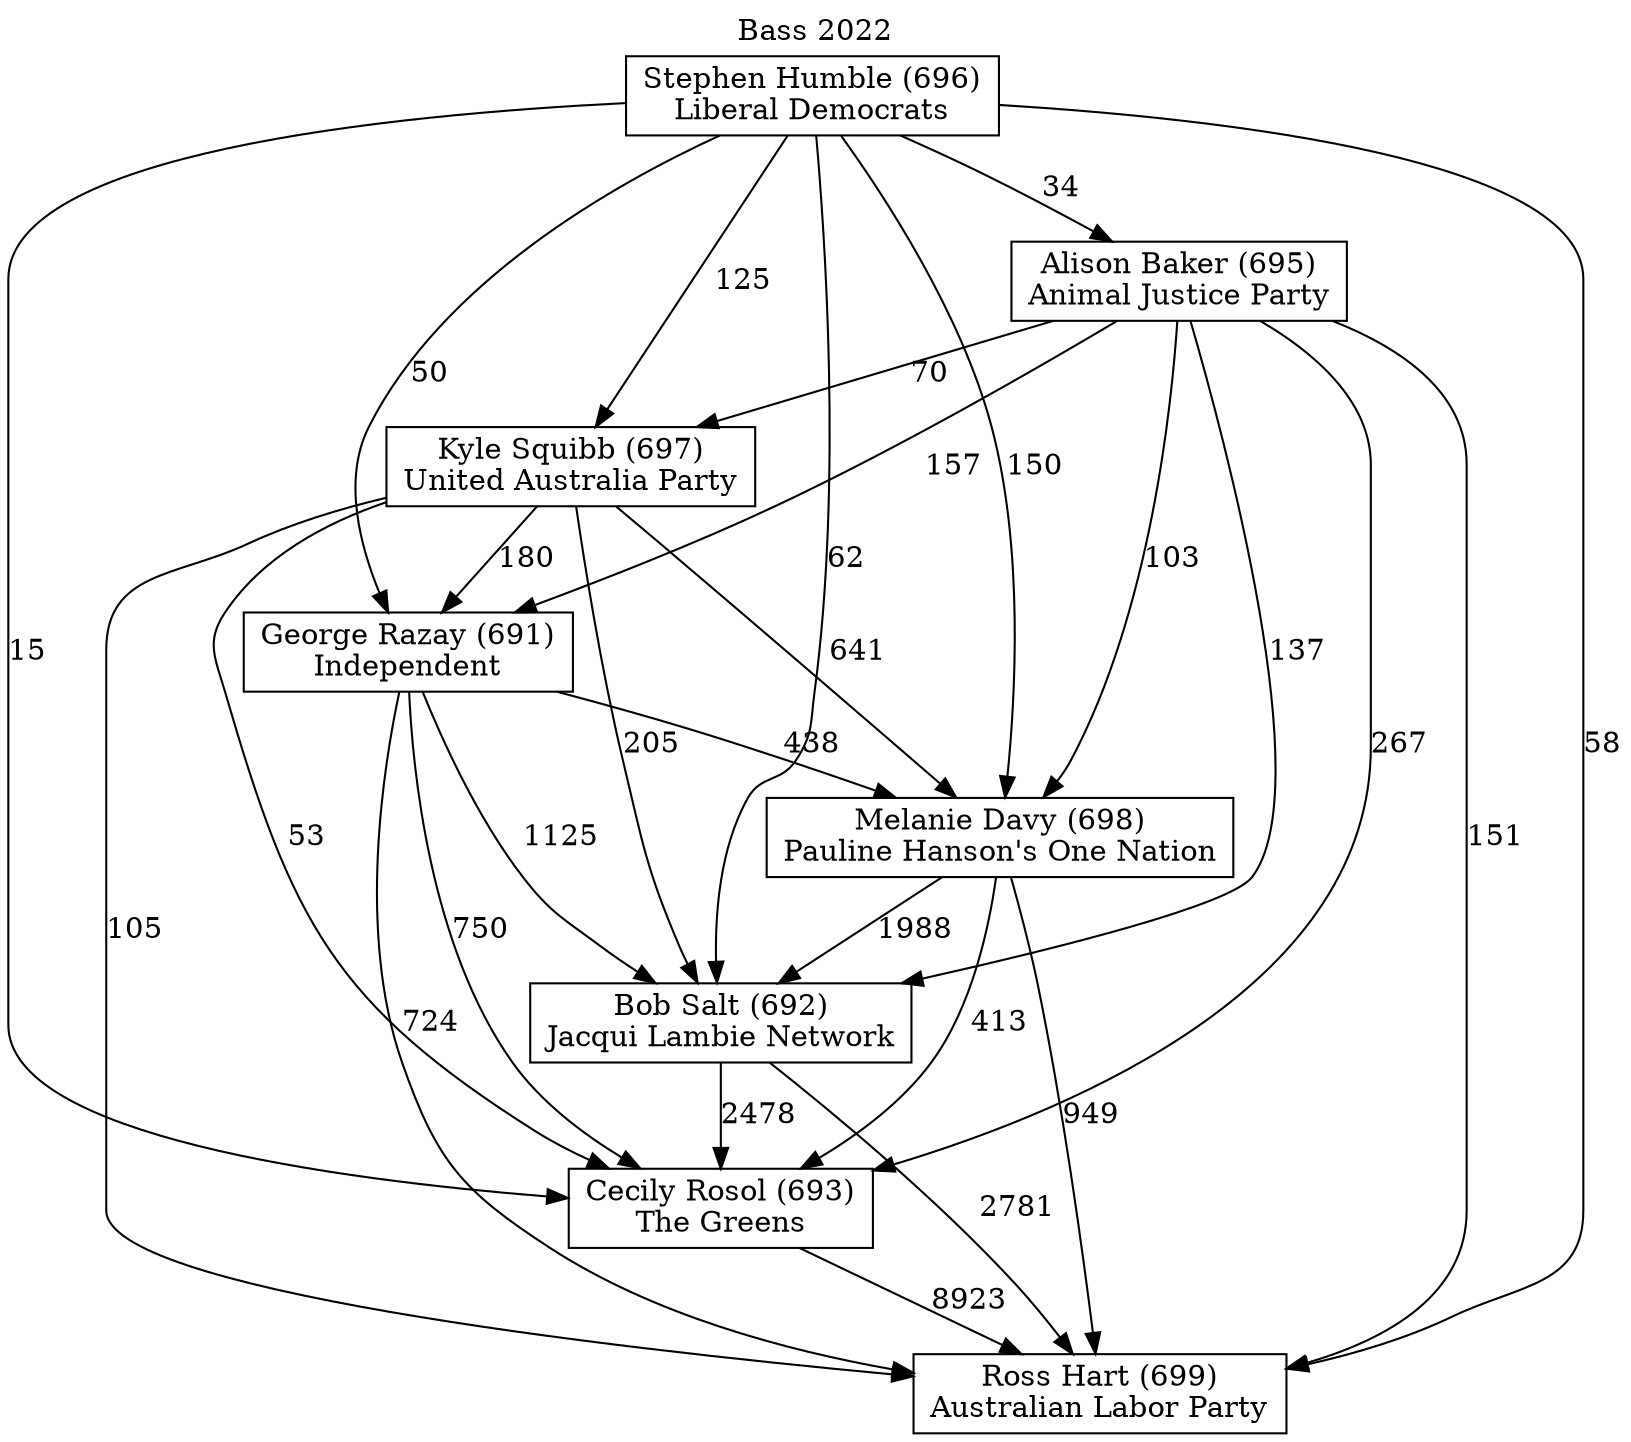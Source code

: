 // House preference flow
digraph "Ross Hart (699)_Bass_2022" {
	graph [label="Bass 2022" labelloc=t mclimit=10]
	node [shape=box]
	"Kyle Squibb (697)" [label="Kyle Squibb (697)
United Australia Party"]
	"Bob Salt (692)" [label="Bob Salt (692)
Jacqui Lambie Network"]
	"Stephen Humble (696)" [label="Stephen Humble (696)
Liberal Democrats"]
	"George Razay (691)" [label="George Razay (691)
Independent"]
	"Cecily Rosol (693)" [label="Cecily Rosol (693)
The Greens"]
	"Alison Baker (695)" [label="Alison Baker (695)
Animal Justice Party"]
	"Melanie Davy (698)" [label="Melanie Davy (698)
Pauline Hanson's One Nation"]
	"Ross Hart (699)" [label="Ross Hart (699)
Australian Labor Party"]
	"Kyle Squibb (697)" -> "Bob Salt (692)" [label=205]
	"George Razay (691)" -> "Cecily Rosol (693)" [label=750]
	"Alison Baker (695)" -> "Ross Hart (699)" [label=151]
	"Alison Baker (695)" -> "George Razay (691)" [label=157]
	"Stephen Humble (696)" -> "Bob Salt (692)" [label=62]
	"Alison Baker (695)" -> "Bob Salt (692)" [label=137]
	"Kyle Squibb (697)" -> "Melanie Davy (698)" [label=641]
	"Melanie Davy (698)" -> "Cecily Rosol (693)" [label=413]
	"George Razay (691)" -> "Bob Salt (692)" [label=1125]
	"George Razay (691)" -> "Ross Hart (699)" [label=724]
	"Stephen Humble (696)" -> "Alison Baker (695)" [label=34]
	"Alison Baker (695)" -> "Cecily Rosol (693)" [label=267]
	"Alison Baker (695)" -> "Melanie Davy (698)" [label=103]
	"Kyle Squibb (697)" -> "Ross Hart (699)" [label=105]
	"Stephen Humble (696)" -> "Kyle Squibb (697)" [label=125]
	"Alison Baker (695)" -> "Kyle Squibb (697)" [label=70]
	"Bob Salt (692)" -> "Cecily Rosol (693)" [label=2478]
	"Stephen Humble (696)" -> "Cecily Rosol (693)" [label=15]
	"Melanie Davy (698)" -> "Ross Hart (699)" [label=949]
	"Stephen Humble (696)" -> "Ross Hart (699)" [label=58]
	"Bob Salt (692)" -> "Ross Hart (699)" [label=2781]
	"Cecily Rosol (693)" -> "Ross Hart (699)" [label=8923]
	"Melanie Davy (698)" -> "Bob Salt (692)" [label=1988]
	"Stephen Humble (696)" -> "George Razay (691)" [label=50]
	"Kyle Squibb (697)" -> "Cecily Rosol (693)" [label=53]
	"Kyle Squibb (697)" -> "George Razay (691)" [label=180]
	"George Razay (691)" -> "Melanie Davy (698)" [label=438]
	"Stephen Humble (696)" -> "Melanie Davy (698)" [label=150]
}
